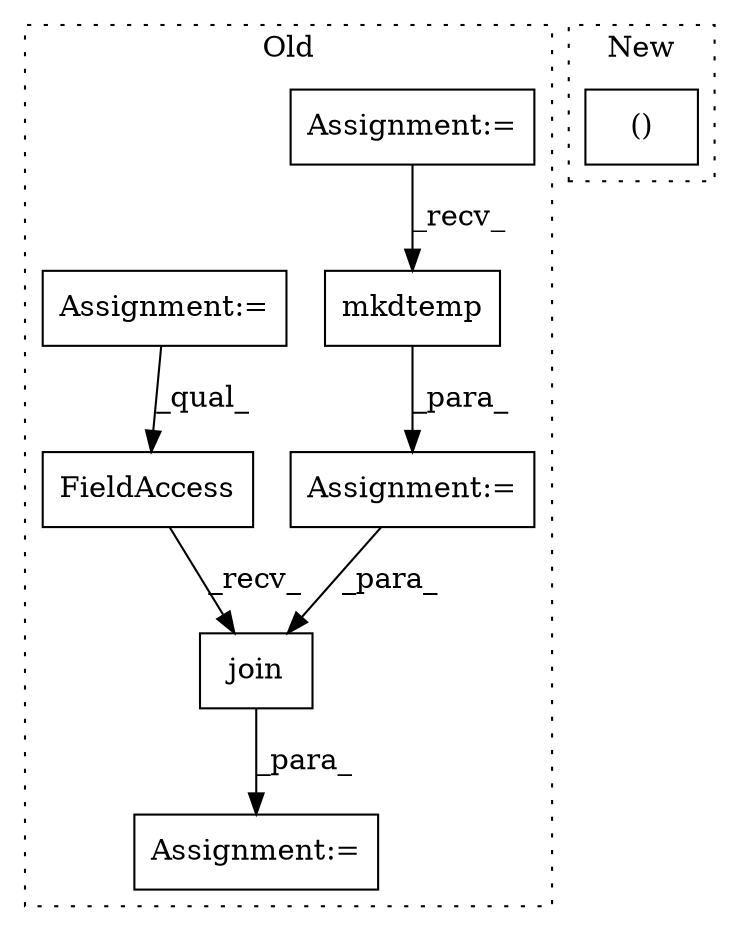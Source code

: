 digraph G {
subgraph cluster0 {
1 [label="mkdtemp" a="32" s="3342" l="9" shape="box"];
3 [label="Assignment:=" a="7" s="3367" l="1" shape="box"];
4 [label="Assignment:=" a="7" s="3332" l="1" shape="box"];
5 [label="join" a="32" s="3376,3422" l="5,1" shape="box"];
6 [label="FieldAccess" a="22" s="3368" l="7" shape="box"];
7 [label="Assignment:=" a="7" s="2714" l="8" shape="box"];
8 [label="Assignment:=" a="7" s="2664" l="2" shape="box"];
label = "Old";
style="dotted";
}
subgraph cluster1 {
2 [label="()" a="106" s="9247" l="23" shape="box"];
label = "New";
style="dotted";
}
1 -> 4 [label="_para_"];
4 -> 5 [label="_para_"];
5 -> 3 [label="_para_"];
6 -> 5 [label="_recv_"];
7 -> 1 [label="_recv_"];
8 -> 6 [label="_qual_"];
}